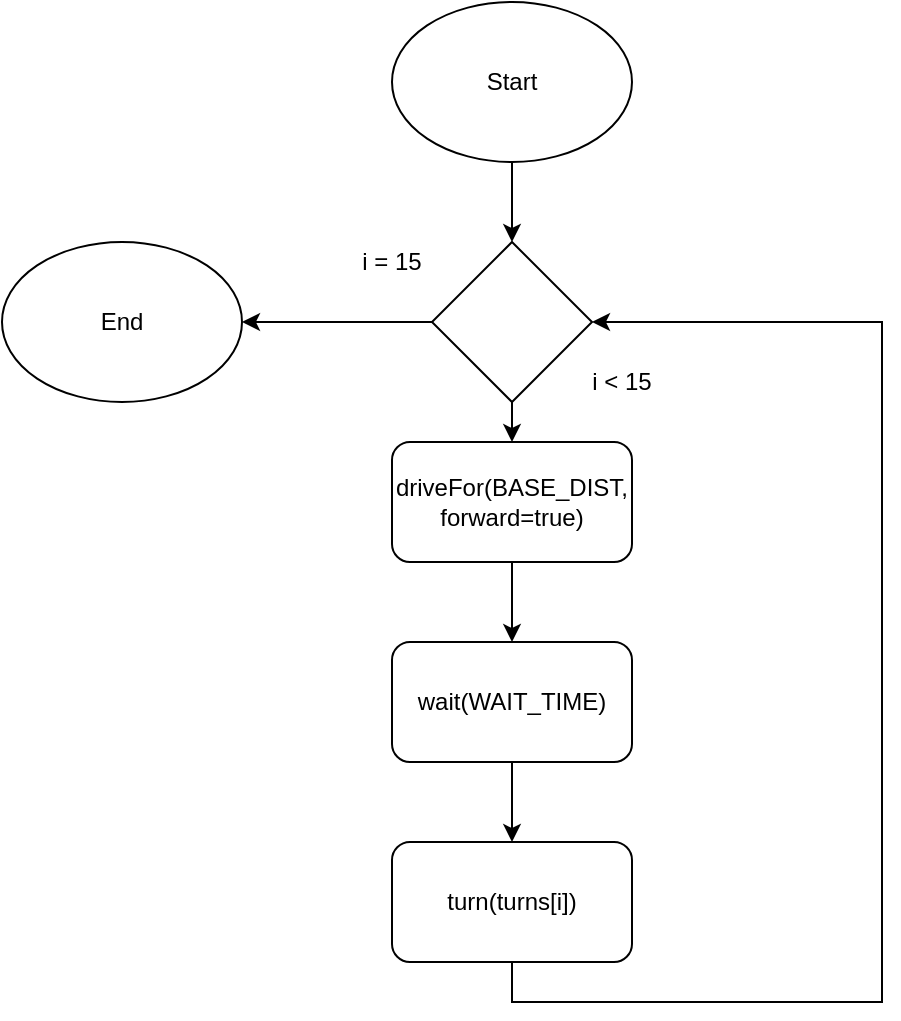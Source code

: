 <mxfile version="11.2.9" type="device" pages="1"><diagram id="3UsjVjGkKW0cqF4KQSND" name="Page-1"><mxGraphModel dx="928" dy="568" grid="1" gridSize="10" guides="1" tooltips="1" connect="1" arrows="1" fold="1" page="1" pageScale="1" pageWidth="850" pageHeight="1100" math="0" shadow="0"><root><mxCell id="0"/><mxCell id="1" parent="0"/><mxCell id="2kDQJQ_5klnjkzzQTXg1-3" style="edgeStyle=orthogonalEdgeStyle;rounded=0;orthogonalLoop=1;jettySize=auto;html=1;exitX=0.5;exitY=1;exitDx=0;exitDy=0;entryX=0.5;entryY=0;entryDx=0;entryDy=0;" edge="1" parent="1" source="2kDQJQ_5klnjkzzQTXg1-1" target="2kDQJQ_5klnjkzzQTXg1-2"><mxGeometry relative="1" as="geometry"/></mxCell><mxCell id="2kDQJQ_5klnjkzzQTXg1-1" value="Start" style="ellipse;whiteSpace=wrap;html=1;" vertex="1" parent="1"><mxGeometry x="365" y="20" width="120" height="80" as="geometry"/></mxCell><mxCell id="2kDQJQ_5klnjkzzQTXg1-6" style="edgeStyle=orthogonalEdgeStyle;rounded=0;orthogonalLoop=1;jettySize=auto;html=1;exitX=0.5;exitY=1;exitDx=0;exitDy=0;entryX=0.5;entryY=0;entryDx=0;entryDy=0;" edge="1" parent="1" source="2kDQJQ_5klnjkzzQTXg1-2" target="2kDQJQ_5klnjkzzQTXg1-5"><mxGeometry relative="1" as="geometry"/></mxCell><mxCell id="2kDQJQ_5klnjkzzQTXg1-16" style="edgeStyle=orthogonalEdgeStyle;rounded=0;orthogonalLoop=1;jettySize=auto;html=1;exitX=0;exitY=0.5;exitDx=0;exitDy=0;entryX=1;entryY=0.5;entryDx=0;entryDy=0;" edge="1" parent="1" source="2kDQJQ_5klnjkzzQTXg1-2" target="2kDQJQ_5klnjkzzQTXg1-15"><mxGeometry relative="1" as="geometry"/></mxCell><mxCell id="2kDQJQ_5klnjkzzQTXg1-2" value="" style="rhombus;whiteSpace=wrap;html=1;" vertex="1" parent="1"><mxGeometry x="385" y="140" width="80" height="80" as="geometry"/></mxCell><mxCell id="2kDQJQ_5klnjkzzQTXg1-4" value="i &amp;lt; 15" style="text;html=1;strokeColor=none;fillColor=none;align=center;verticalAlign=middle;whiteSpace=wrap;rounded=0;" vertex="1" parent="1"><mxGeometry x="460" y="200" width="40" height="20" as="geometry"/></mxCell><mxCell id="2kDQJQ_5klnjkzzQTXg1-11" style="edgeStyle=orthogonalEdgeStyle;rounded=0;orthogonalLoop=1;jettySize=auto;html=1;exitX=0.5;exitY=1;exitDx=0;exitDy=0;entryX=0.5;entryY=0;entryDx=0;entryDy=0;" edge="1" parent="1" source="2kDQJQ_5klnjkzzQTXg1-5" target="2kDQJQ_5klnjkzzQTXg1-9"><mxGeometry relative="1" as="geometry"/></mxCell><mxCell id="2kDQJQ_5klnjkzzQTXg1-5" value="driveFor(BASE_DIST, forward=true)" style="rounded=1;whiteSpace=wrap;html=1;" vertex="1" parent="1"><mxGeometry x="365" y="240" width="120" height="60" as="geometry"/></mxCell><mxCell id="2kDQJQ_5klnjkzzQTXg1-13" style="edgeStyle=orthogonalEdgeStyle;rounded=0;orthogonalLoop=1;jettySize=auto;html=1;exitX=0.5;exitY=1;exitDx=0;exitDy=0;entryX=1;entryY=0.5;entryDx=0;entryDy=0;" edge="1" parent="1" source="2kDQJQ_5klnjkzzQTXg1-7" target="2kDQJQ_5klnjkzzQTXg1-2"><mxGeometry relative="1" as="geometry"><Array as="points"><mxPoint x="425" y="520"/><mxPoint x="610" y="520"/><mxPoint x="610" y="180"/></Array></mxGeometry></mxCell><mxCell id="2kDQJQ_5klnjkzzQTXg1-7" value="turn(turns[i])" style="rounded=1;whiteSpace=wrap;html=1;" vertex="1" parent="1"><mxGeometry x="365" y="440" width="120" height="60" as="geometry"/></mxCell><mxCell id="2kDQJQ_5klnjkzzQTXg1-12" style="edgeStyle=orthogonalEdgeStyle;rounded=0;orthogonalLoop=1;jettySize=auto;html=1;exitX=0.5;exitY=1;exitDx=0;exitDy=0;" edge="1" parent="1" source="2kDQJQ_5klnjkzzQTXg1-9" target="2kDQJQ_5klnjkzzQTXg1-7"><mxGeometry relative="1" as="geometry"/></mxCell><mxCell id="2kDQJQ_5klnjkzzQTXg1-9" value="wait(WAIT_TIME)" style="rounded=1;whiteSpace=wrap;html=1;" vertex="1" parent="1"><mxGeometry x="365" y="340" width="120" height="60" as="geometry"/></mxCell><mxCell id="2kDQJQ_5klnjkzzQTXg1-14" value="i = 15" style="text;html=1;strokeColor=none;fillColor=none;align=center;verticalAlign=middle;whiteSpace=wrap;rounded=0;" vertex="1" parent="1"><mxGeometry x="345" y="140" width="40" height="20" as="geometry"/></mxCell><mxCell id="2kDQJQ_5klnjkzzQTXg1-15" value="End" style="ellipse;whiteSpace=wrap;html=1;" vertex="1" parent="1"><mxGeometry x="170" y="140" width="120" height="80" as="geometry"/></mxCell></root></mxGraphModel></diagram></mxfile>